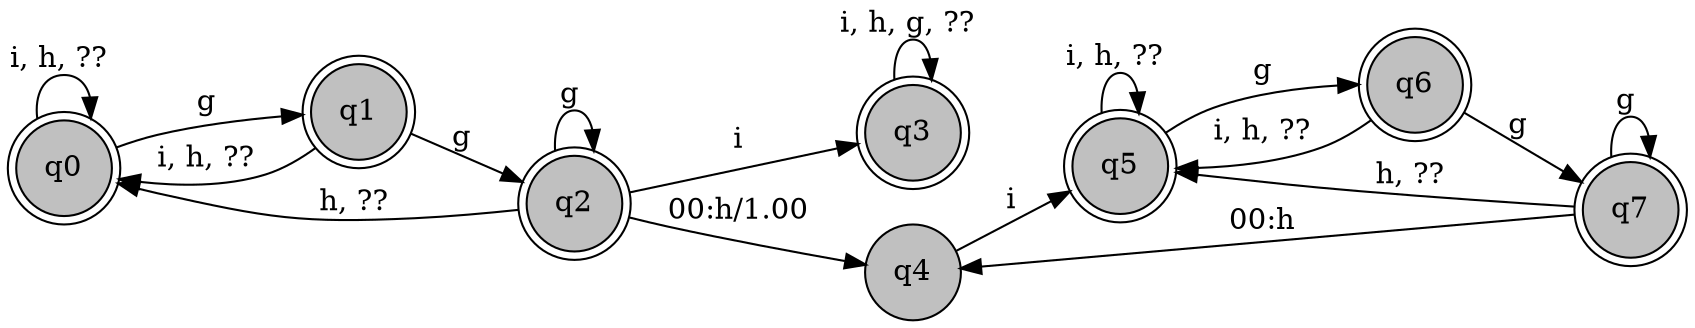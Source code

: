 // This graph generated with hfst-fst2txt
digraph "xre(?)" {
charset = UTF8;
rankdir = LR;
node [shape=circle,style=filled,fillcolor=gray]
q0 [shape=doublecircle,label="q0"] 
q1 [shape=doublecircle,label="q1"] 
q2 [shape=doublecircle,label="q2"] 
q3 [shape=doublecircle,label="q3"] 
q4 [label="q4"] 
q5 [shape=doublecircle,label="q5"] 
q6 [shape=doublecircle,label="q6"] 
q7 [shape=doublecircle,label="q7"] 
q0 -> q0 [label="i, h, ?? "];
q0 -> q1 [label="g "];
q1 -> q0 [label="i, h, ?? "];
q1 -> q2 [label="g "];
q2 -> q0 [label="h, ?? "];
q2 -> q2 [label="g "];
q2 -> q3 [label="i "];
q2 -> q4 [label="00:h/1.00 "];
q3 -> q3 [label="i, h, g, ?? "];
q4 -> q5 [label="i "];
q5 -> q5 [label="i, h, ?? "];
q5 -> q6 [label="g "];
q6 -> q5 [label="i, h, ?? "];
q6 -> q7 [label="g "];
q7 -> q4 [label="00:h "];
q7 -> q5 [label="h, ?? "];
q7 -> q7 [label="g "];
}
